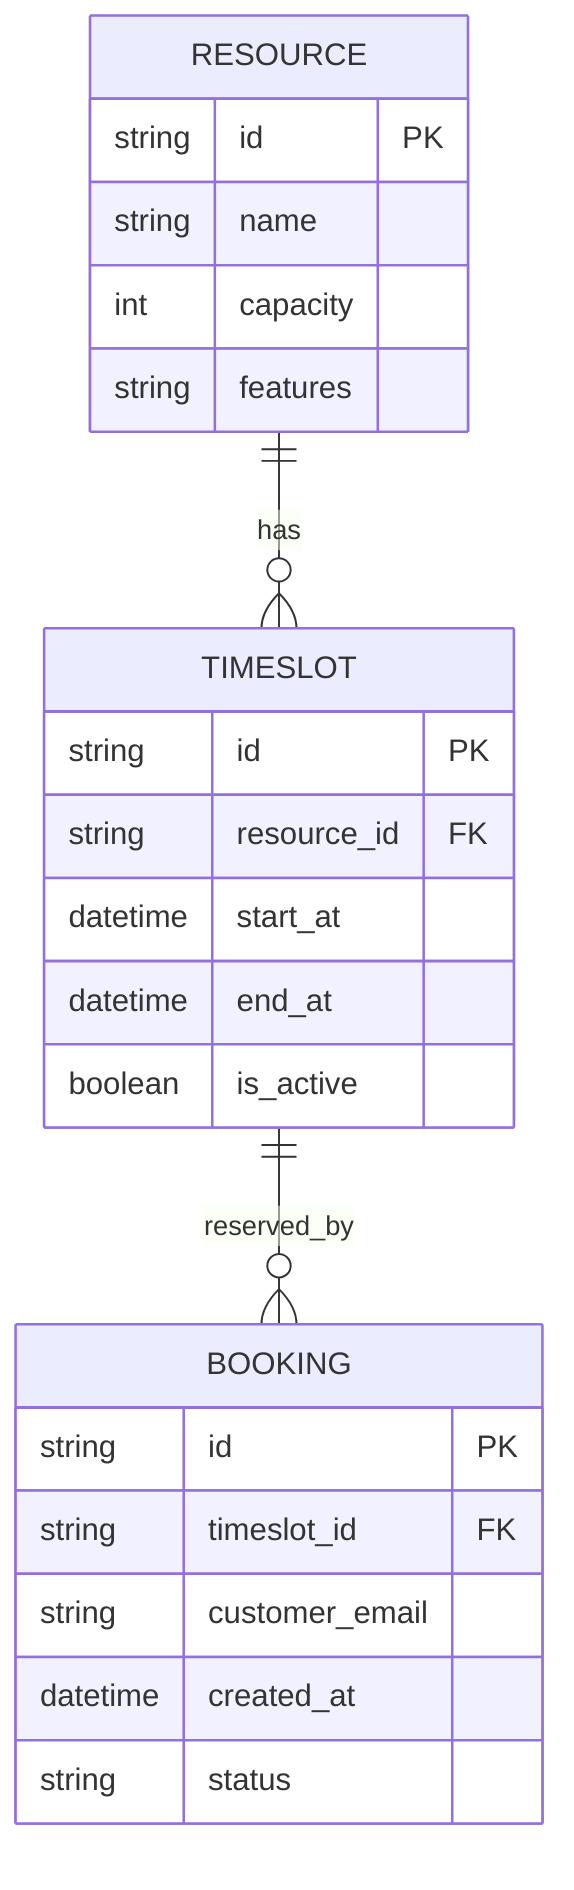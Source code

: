 %% ERD – Booking Model
%% File: designs/erd-booking.mmd
erDiagram
    RESOURCE ||--o{ TIMESLOT : has
    TIMESLOT ||--o{ BOOKING : reserved_by

    RESOURCE {
        string id PK
        string name
        int capacity
        string features
    }

    TIMESLOT {
        string id PK
        string resource_id FK
        datetime start_at
        datetime end_at
        boolean is_active
    }

    BOOKING {
        string id PK
        string timeslot_id FK
        string customer_email
        datetime created_at
        string status
    }